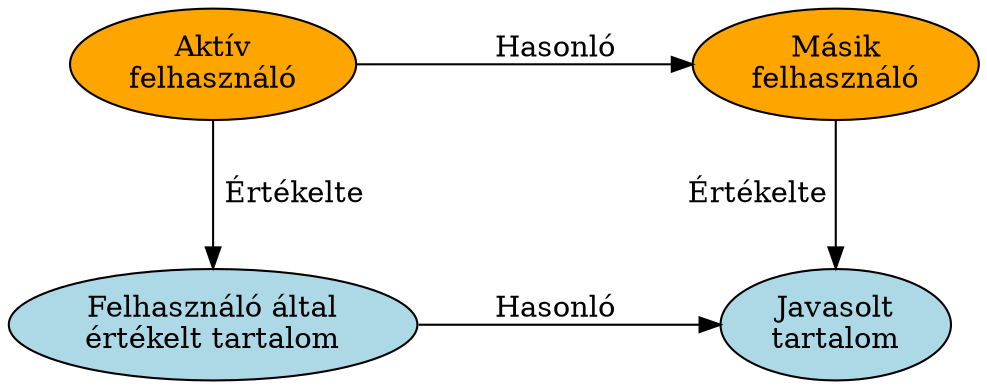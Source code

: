 digraph recommender {
    graph [dpi=300]
    rankdir="LR"

    user [label="Aktív\nfelhasználó", shape="ellipse", style="filled", fillcolor="orange"]
    another_user [label="Másik\nfelhasználó", shape="ellipse", style="filled", fillcolor="orange"]
    item [label="Felhasználó által\nértékelt tartalom", shape="ellipse", style="filled", fillcolor="lightblue"]
    recommend_item [label="Javasolt\ntartalom", shape="ellipse", style="filled", fillcolor="lightblue"]

    user -> another_user [label="Hasonló", minlen=2]
    another_user -> recommend_item [label="Értékelte            ", minlen=2]
    user -> item [label="                      Értékelte", minlen=2]
    item -> recommend_item [label="Hasonló", minlen=2]

    { rank=same; user; item };
    { rank=same; another_user; recommend_item };

}

